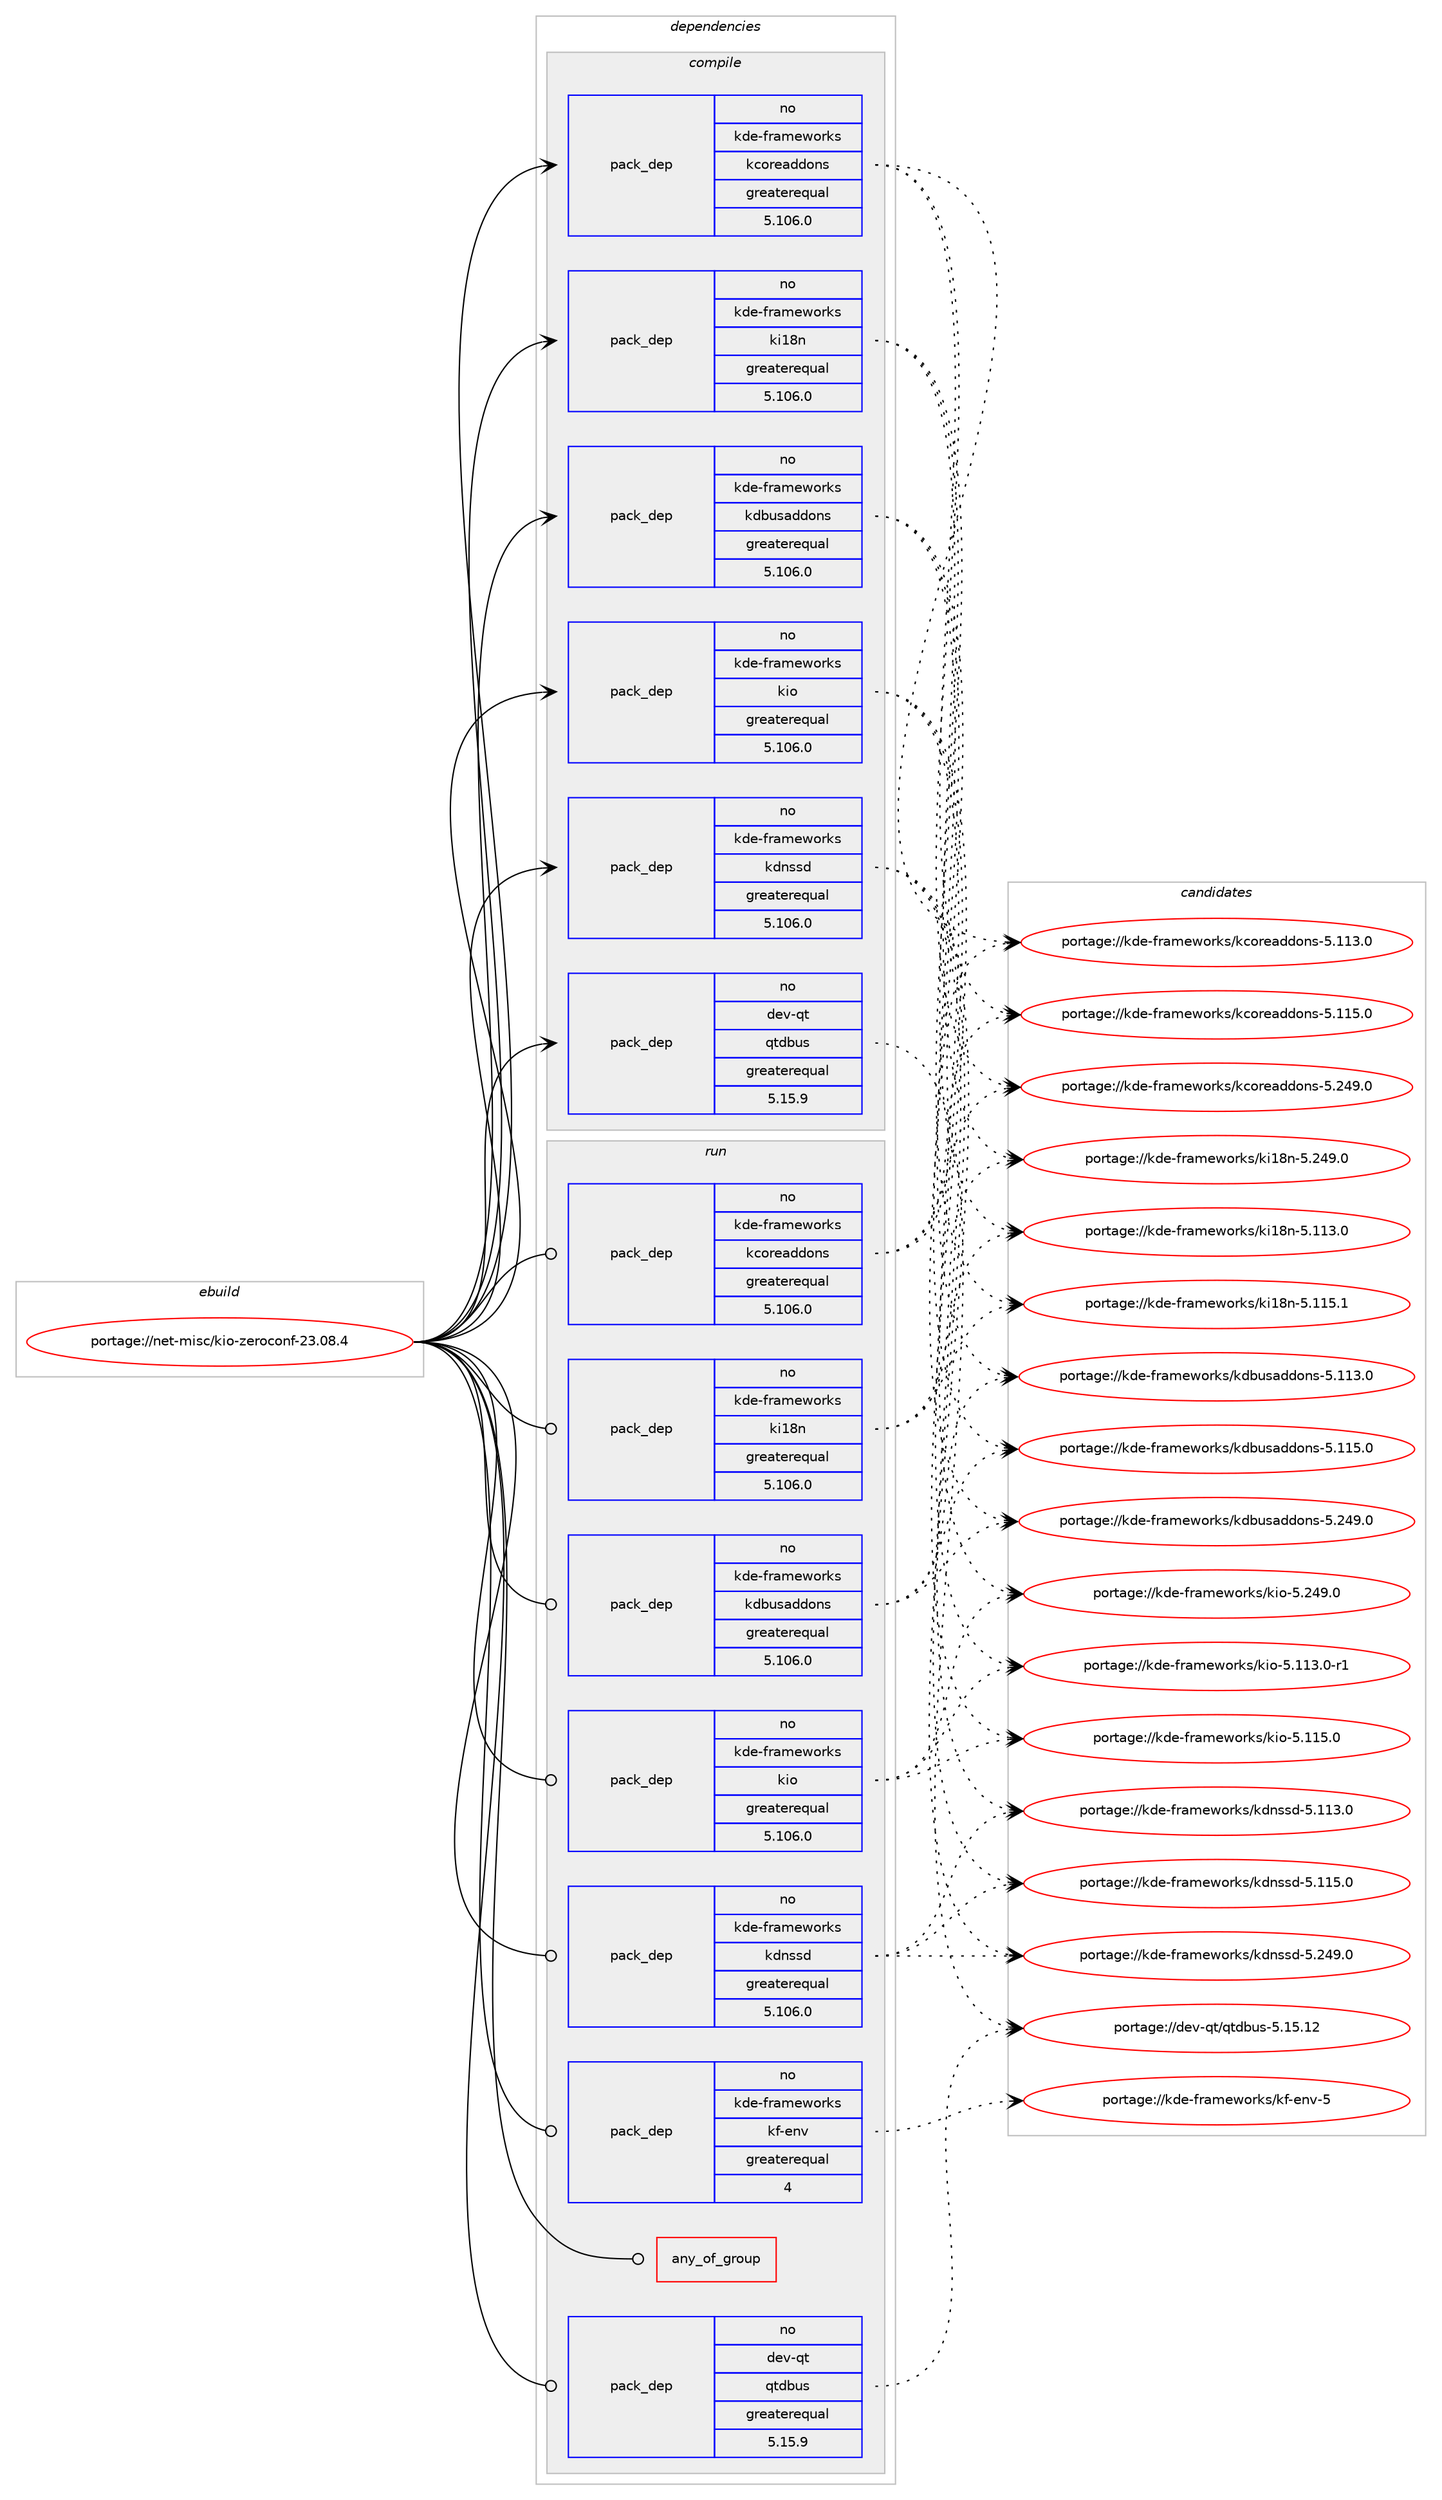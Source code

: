 digraph prolog {

# *************
# Graph options
# *************

newrank=true;
concentrate=true;
compound=true;
graph [rankdir=LR,fontname=Helvetica,fontsize=10,ranksep=1.5];#, ranksep=2.5, nodesep=0.2];
edge  [arrowhead=vee];
node  [fontname=Helvetica,fontsize=10];

# **********
# The ebuild
# **********

subgraph cluster_leftcol {
color=gray;
rank=same;
label=<<i>ebuild</i>>;
id [label="portage://net-misc/kio-zeroconf-23.08.4", color=red, width=4, href="../net-misc/kio-zeroconf-23.08.4.svg"];
}

# ****************
# The dependencies
# ****************

subgraph cluster_midcol {
color=gray;
label=<<i>dependencies</i>>;
subgraph cluster_compile {
fillcolor="#eeeeee";
style=filled;
label=<<i>compile</i>>;
# *** BEGIN UNKNOWN DEPENDENCY TYPE (TODO) ***
# id -> package_dependency(portage://net-misc/kio-zeroconf-23.08.4,install,no,dev-qt,qtcore,none,[,,],[slot(5)],[])
# *** END UNKNOWN DEPENDENCY TYPE (TODO) ***

subgraph pack2812 {
dependency8964 [label=<<TABLE BORDER="0" CELLBORDER="1" CELLSPACING="0" CELLPADDING="4" WIDTH="220"><TR><TD ROWSPAN="6" CELLPADDING="30">pack_dep</TD></TR><TR><TD WIDTH="110">no</TD></TR><TR><TD>dev-qt</TD></TR><TR><TD>qtdbus</TD></TR><TR><TD>greaterequal</TD></TR><TR><TD>5.15.9</TD></TR></TABLE>>, shape=none, color=blue];
}
id:e -> dependency8964:w [weight=20,style="solid",arrowhead="vee"];
subgraph pack2813 {
dependency8965 [label=<<TABLE BORDER="0" CELLBORDER="1" CELLSPACING="0" CELLPADDING="4" WIDTH="220"><TR><TD ROWSPAN="6" CELLPADDING="30">pack_dep</TD></TR><TR><TD WIDTH="110">no</TD></TR><TR><TD>kde-frameworks</TD></TR><TR><TD>kcoreaddons</TD></TR><TR><TD>greaterequal</TD></TR><TR><TD>5.106.0</TD></TR></TABLE>>, shape=none, color=blue];
}
id:e -> dependency8965:w [weight=20,style="solid",arrowhead="vee"];
subgraph pack2814 {
dependency8966 [label=<<TABLE BORDER="0" CELLBORDER="1" CELLSPACING="0" CELLPADDING="4" WIDTH="220"><TR><TD ROWSPAN="6" CELLPADDING="30">pack_dep</TD></TR><TR><TD WIDTH="110">no</TD></TR><TR><TD>kde-frameworks</TD></TR><TR><TD>kdbusaddons</TD></TR><TR><TD>greaterequal</TD></TR><TR><TD>5.106.0</TD></TR></TABLE>>, shape=none, color=blue];
}
id:e -> dependency8966:w [weight=20,style="solid",arrowhead="vee"];
subgraph pack2815 {
dependency8967 [label=<<TABLE BORDER="0" CELLBORDER="1" CELLSPACING="0" CELLPADDING="4" WIDTH="220"><TR><TD ROWSPAN="6" CELLPADDING="30">pack_dep</TD></TR><TR><TD WIDTH="110">no</TD></TR><TR><TD>kde-frameworks</TD></TR><TR><TD>kdnssd</TD></TR><TR><TD>greaterequal</TD></TR><TR><TD>5.106.0</TD></TR></TABLE>>, shape=none, color=blue];
}
id:e -> dependency8967:w [weight=20,style="solid",arrowhead="vee"];
subgraph pack2816 {
dependency8968 [label=<<TABLE BORDER="0" CELLBORDER="1" CELLSPACING="0" CELLPADDING="4" WIDTH="220"><TR><TD ROWSPAN="6" CELLPADDING="30">pack_dep</TD></TR><TR><TD WIDTH="110">no</TD></TR><TR><TD>kde-frameworks</TD></TR><TR><TD>ki18n</TD></TR><TR><TD>greaterequal</TD></TR><TR><TD>5.106.0</TD></TR></TABLE>>, shape=none, color=blue];
}
id:e -> dependency8968:w [weight=20,style="solid",arrowhead="vee"];
subgraph pack2817 {
dependency8969 [label=<<TABLE BORDER="0" CELLBORDER="1" CELLSPACING="0" CELLPADDING="4" WIDTH="220"><TR><TD ROWSPAN="6" CELLPADDING="30">pack_dep</TD></TR><TR><TD WIDTH="110">no</TD></TR><TR><TD>kde-frameworks</TD></TR><TR><TD>kio</TD></TR><TR><TD>greaterequal</TD></TR><TR><TD>5.106.0</TD></TR></TABLE>>, shape=none, color=blue];
}
id:e -> dependency8969:w [weight=20,style="solid",arrowhead="vee"];
}
subgraph cluster_compileandrun {
fillcolor="#eeeeee";
style=filled;
label=<<i>compile and run</i>>;
}
subgraph cluster_run {
fillcolor="#eeeeee";
style=filled;
label=<<i>run</i>>;
subgraph any67 {
dependency8970 [label=<<TABLE BORDER="0" CELLBORDER="1" CELLSPACING="0" CELLPADDING="4"><TR><TD CELLPADDING="10">any_of_group</TD></TR></TABLE>>, shape=none, color=red];# *** BEGIN UNKNOWN DEPENDENCY TYPE (TODO) ***
# dependency8970 -> package_dependency(portage://net-misc/kio-zeroconf-23.08.4,run,no,kde-frameworks,breeze-icons,none,[,,],any_different_slot,[])
# *** END UNKNOWN DEPENDENCY TYPE (TODO) ***

# *** BEGIN UNKNOWN DEPENDENCY TYPE (TODO) ***
# dependency8970 -> package_dependency(portage://net-misc/kio-zeroconf-23.08.4,run,no,kde-frameworks,oxygen-icons,none,[,,],any_different_slot,[])
# *** END UNKNOWN DEPENDENCY TYPE (TODO) ***

}
id:e -> dependency8970:w [weight=20,style="solid",arrowhead="odot"];
# *** BEGIN UNKNOWN DEPENDENCY TYPE (TODO) ***
# id -> package_dependency(portage://net-misc/kio-zeroconf-23.08.4,run,no,dev-qt,qtcore,none,[,,],[slot(5)],[])
# *** END UNKNOWN DEPENDENCY TYPE (TODO) ***

subgraph pack2818 {
dependency8971 [label=<<TABLE BORDER="0" CELLBORDER="1" CELLSPACING="0" CELLPADDING="4" WIDTH="220"><TR><TD ROWSPAN="6" CELLPADDING="30">pack_dep</TD></TR><TR><TD WIDTH="110">no</TD></TR><TR><TD>dev-qt</TD></TR><TR><TD>qtdbus</TD></TR><TR><TD>greaterequal</TD></TR><TR><TD>5.15.9</TD></TR></TABLE>>, shape=none, color=blue];
}
id:e -> dependency8971:w [weight=20,style="solid",arrowhead="odot"];
subgraph pack2819 {
dependency8972 [label=<<TABLE BORDER="0" CELLBORDER="1" CELLSPACING="0" CELLPADDING="4" WIDTH="220"><TR><TD ROWSPAN="6" CELLPADDING="30">pack_dep</TD></TR><TR><TD WIDTH="110">no</TD></TR><TR><TD>kde-frameworks</TD></TR><TR><TD>kcoreaddons</TD></TR><TR><TD>greaterequal</TD></TR><TR><TD>5.106.0</TD></TR></TABLE>>, shape=none, color=blue];
}
id:e -> dependency8972:w [weight=20,style="solid",arrowhead="odot"];
subgraph pack2820 {
dependency8973 [label=<<TABLE BORDER="0" CELLBORDER="1" CELLSPACING="0" CELLPADDING="4" WIDTH="220"><TR><TD ROWSPAN="6" CELLPADDING="30">pack_dep</TD></TR><TR><TD WIDTH="110">no</TD></TR><TR><TD>kde-frameworks</TD></TR><TR><TD>kdbusaddons</TD></TR><TR><TD>greaterequal</TD></TR><TR><TD>5.106.0</TD></TR></TABLE>>, shape=none, color=blue];
}
id:e -> dependency8973:w [weight=20,style="solid",arrowhead="odot"];
subgraph pack2821 {
dependency8974 [label=<<TABLE BORDER="0" CELLBORDER="1" CELLSPACING="0" CELLPADDING="4" WIDTH="220"><TR><TD ROWSPAN="6" CELLPADDING="30">pack_dep</TD></TR><TR><TD WIDTH="110">no</TD></TR><TR><TD>kde-frameworks</TD></TR><TR><TD>kdnssd</TD></TR><TR><TD>greaterequal</TD></TR><TR><TD>5.106.0</TD></TR></TABLE>>, shape=none, color=blue];
}
id:e -> dependency8974:w [weight=20,style="solid",arrowhead="odot"];
subgraph pack2822 {
dependency8975 [label=<<TABLE BORDER="0" CELLBORDER="1" CELLSPACING="0" CELLPADDING="4" WIDTH="220"><TR><TD ROWSPAN="6" CELLPADDING="30">pack_dep</TD></TR><TR><TD WIDTH="110">no</TD></TR><TR><TD>kde-frameworks</TD></TR><TR><TD>kf-env</TD></TR><TR><TD>greaterequal</TD></TR><TR><TD>4</TD></TR></TABLE>>, shape=none, color=blue];
}
id:e -> dependency8975:w [weight=20,style="solid",arrowhead="odot"];
subgraph pack2823 {
dependency8976 [label=<<TABLE BORDER="0" CELLBORDER="1" CELLSPACING="0" CELLPADDING="4" WIDTH="220"><TR><TD ROWSPAN="6" CELLPADDING="30">pack_dep</TD></TR><TR><TD WIDTH="110">no</TD></TR><TR><TD>kde-frameworks</TD></TR><TR><TD>ki18n</TD></TR><TR><TD>greaterequal</TD></TR><TR><TD>5.106.0</TD></TR></TABLE>>, shape=none, color=blue];
}
id:e -> dependency8976:w [weight=20,style="solid",arrowhead="odot"];
subgraph pack2824 {
dependency8977 [label=<<TABLE BORDER="0" CELLBORDER="1" CELLSPACING="0" CELLPADDING="4" WIDTH="220"><TR><TD ROWSPAN="6" CELLPADDING="30">pack_dep</TD></TR><TR><TD WIDTH="110">no</TD></TR><TR><TD>kde-frameworks</TD></TR><TR><TD>kio</TD></TR><TR><TD>greaterequal</TD></TR><TR><TD>5.106.0</TD></TR></TABLE>>, shape=none, color=blue];
}
id:e -> dependency8977:w [weight=20,style="solid",arrowhead="odot"];
}
}

# **************
# The candidates
# **************

subgraph cluster_choices {
rank=same;
color=gray;
label=<<i>candidates</i>>;

subgraph choice2812 {
color=black;
nodesep=1;
choice1001011184511311647113116100981171154553464953464950 [label="portage://dev-qt/qtdbus-5.15.12", color=red, width=4,href="../dev-qt/qtdbus-5.15.12.svg"];
dependency8964:e -> choice1001011184511311647113116100981171154553464953464950:w [style=dotted,weight="100"];
}
subgraph choice2813 {
color=black;
nodesep=1;
choice10710010145102114971091011191111141071154710799111114101971001001111101154553464949514648 [label="portage://kde-frameworks/kcoreaddons-5.113.0", color=red, width=4,href="../kde-frameworks/kcoreaddons-5.113.0.svg"];
choice10710010145102114971091011191111141071154710799111114101971001001111101154553464949534648 [label="portage://kde-frameworks/kcoreaddons-5.115.0", color=red, width=4,href="../kde-frameworks/kcoreaddons-5.115.0.svg"];
choice10710010145102114971091011191111141071154710799111114101971001001111101154553465052574648 [label="portage://kde-frameworks/kcoreaddons-5.249.0", color=red, width=4,href="../kde-frameworks/kcoreaddons-5.249.0.svg"];
dependency8965:e -> choice10710010145102114971091011191111141071154710799111114101971001001111101154553464949514648:w [style=dotted,weight="100"];
dependency8965:e -> choice10710010145102114971091011191111141071154710799111114101971001001111101154553464949534648:w [style=dotted,weight="100"];
dependency8965:e -> choice10710010145102114971091011191111141071154710799111114101971001001111101154553465052574648:w [style=dotted,weight="100"];
}
subgraph choice2814 {
color=black;
nodesep=1;
choice10710010145102114971091011191111141071154710710098117115971001001111101154553464949514648 [label="portage://kde-frameworks/kdbusaddons-5.113.0", color=red, width=4,href="../kde-frameworks/kdbusaddons-5.113.0.svg"];
choice10710010145102114971091011191111141071154710710098117115971001001111101154553464949534648 [label="portage://kde-frameworks/kdbusaddons-5.115.0", color=red, width=4,href="../kde-frameworks/kdbusaddons-5.115.0.svg"];
choice10710010145102114971091011191111141071154710710098117115971001001111101154553465052574648 [label="portage://kde-frameworks/kdbusaddons-5.249.0", color=red, width=4,href="../kde-frameworks/kdbusaddons-5.249.0.svg"];
dependency8966:e -> choice10710010145102114971091011191111141071154710710098117115971001001111101154553464949514648:w [style=dotted,weight="100"];
dependency8966:e -> choice10710010145102114971091011191111141071154710710098117115971001001111101154553464949534648:w [style=dotted,weight="100"];
dependency8966:e -> choice10710010145102114971091011191111141071154710710098117115971001001111101154553465052574648:w [style=dotted,weight="100"];
}
subgraph choice2815 {
color=black;
nodesep=1;
choice1071001014510211497109101119111114107115471071001101151151004553464949514648 [label="portage://kde-frameworks/kdnssd-5.113.0", color=red, width=4,href="../kde-frameworks/kdnssd-5.113.0.svg"];
choice1071001014510211497109101119111114107115471071001101151151004553464949534648 [label="portage://kde-frameworks/kdnssd-5.115.0", color=red, width=4,href="../kde-frameworks/kdnssd-5.115.0.svg"];
choice1071001014510211497109101119111114107115471071001101151151004553465052574648 [label="portage://kde-frameworks/kdnssd-5.249.0", color=red, width=4,href="../kde-frameworks/kdnssd-5.249.0.svg"];
dependency8967:e -> choice1071001014510211497109101119111114107115471071001101151151004553464949514648:w [style=dotted,weight="100"];
dependency8967:e -> choice1071001014510211497109101119111114107115471071001101151151004553464949534648:w [style=dotted,weight="100"];
dependency8967:e -> choice1071001014510211497109101119111114107115471071001101151151004553465052574648:w [style=dotted,weight="100"];
}
subgraph choice2816 {
color=black;
nodesep=1;
choice10710010145102114971091011191111141071154710710549561104553464949514648 [label="portage://kde-frameworks/ki18n-5.113.0", color=red, width=4,href="../kde-frameworks/ki18n-5.113.0.svg"];
choice10710010145102114971091011191111141071154710710549561104553464949534649 [label="portage://kde-frameworks/ki18n-5.115.1", color=red, width=4,href="../kde-frameworks/ki18n-5.115.1.svg"];
choice10710010145102114971091011191111141071154710710549561104553465052574648 [label="portage://kde-frameworks/ki18n-5.249.0", color=red, width=4,href="../kde-frameworks/ki18n-5.249.0.svg"];
dependency8968:e -> choice10710010145102114971091011191111141071154710710549561104553464949514648:w [style=dotted,weight="100"];
dependency8968:e -> choice10710010145102114971091011191111141071154710710549561104553464949534649:w [style=dotted,weight="100"];
dependency8968:e -> choice10710010145102114971091011191111141071154710710549561104553465052574648:w [style=dotted,weight="100"];
}
subgraph choice2817 {
color=black;
nodesep=1;
choice10710010145102114971091011191111141071154710710511145534649495146484511449 [label="portage://kde-frameworks/kio-5.113.0-r1", color=red, width=4,href="../kde-frameworks/kio-5.113.0-r1.svg"];
choice1071001014510211497109101119111114107115471071051114553464949534648 [label="portage://kde-frameworks/kio-5.115.0", color=red, width=4,href="../kde-frameworks/kio-5.115.0.svg"];
choice1071001014510211497109101119111114107115471071051114553465052574648 [label="portage://kde-frameworks/kio-5.249.0", color=red, width=4,href="../kde-frameworks/kio-5.249.0.svg"];
dependency8969:e -> choice10710010145102114971091011191111141071154710710511145534649495146484511449:w [style=dotted,weight="100"];
dependency8969:e -> choice1071001014510211497109101119111114107115471071051114553464949534648:w [style=dotted,weight="100"];
dependency8969:e -> choice1071001014510211497109101119111114107115471071051114553465052574648:w [style=dotted,weight="100"];
}
subgraph choice2818 {
color=black;
nodesep=1;
choice1001011184511311647113116100981171154553464953464950 [label="portage://dev-qt/qtdbus-5.15.12", color=red, width=4,href="../dev-qt/qtdbus-5.15.12.svg"];
dependency8971:e -> choice1001011184511311647113116100981171154553464953464950:w [style=dotted,weight="100"];
}
subgraph choice2819 {
color=black;
nodesep=1;
choice10710010145102114971091011191111141071154710799111114101971001001111101154553464949514648 [label="portage://kde-frameworks/kcoreaddons-5.113.0", color=red, width=4,href="../kde-frameworks/kcoreaddons-5.113.0.svg"];
choice10710010145102114971091011191111141071154710799111114101971001001111101154553464949534648 [label="portage://kde-frameworks/kcoreaddons-5.115.0", color=red, width=4,href="../kde-frameworks/kcoreaddons-5.115.0.svg"];
choice10710010145102114971091011191111141071154710799111114101971001001111101154553465052574648 [label="portage://kde-frameworks/kcoreaddons-5.249.0", color=red, width=4,href="../kde-frameworks/kcoreaddons-5.249.0.svg"];
dependency8972:e -> choice10710010145102114971091011191111141071154710799111114101971001001111101154553464949514648:w [style=dotted,weight="100"];
dependency8972:e -> choice10710010145102114971091011191111141071154710799111114101971001001111101154553464949534648:w [style=dotted,weight="100"];
dependency8972:e -> choice10710010145102114971091011191111141071154710799111114101971001001111101154553465052574648:w [style=dotted,weight="100"];
}
subgraph choice2820 {
color=black;
nodesep=1;
choice10710010145102114971091011191111141071154710710098117115971001001111101154553464949514648 [label="portage://kde-frameworks/kdbusaddons-5.113.0", color=red, width=4,href="../kde-frameworks/kdbusaddons-5.113.0.svg"];
choice10710010145102114971091011191111141071154710710098117115971001001111101154553464949534648 [label="portage://kde-frameworks/kdbusaddons-5.115.0", color=red, width=4,href="../kde-frameworks/kdbusaddons-5.115.0.svg"];
choice10710010145102114971091011191111141071154710710098117115971001001111101154553465052574648 [label="portage://kde-frameworks/kdbusaddons-5.249.0", color=red, width=4,href="../kde-frameworks/kdbusaddons-5.249.0.svg"];
dependency8973:e -> choice10710010145102114971091011191111141071154710710098117115971001001111101154553464949514648:w [style=dotted,weight="100"];
dependency8973:e -> choice10710010145102114971091011191111141071154710710098117115971001001111101154553464949534648:w [style=dotted,weight="100"];
dependency8973:e -> choice10710010145102114971091011191111141071154710710098117115971001001111101154553465052574648:w [style=dotted,weight="100"];
}
subgraph choice2821 {
color=black;
nodesep=1;
choice1071001014510211497109101119111114107115471071001101151151004553464949514648 [label="portage://kde-frameworks/kdnssd-5.113.0", color=red, width=4,href="../kde-frameworks/kdnssd-5.113.0.svg"];
choice1071001014510211497109101119111114107115471071001101151151004553464949534648 [label="portage://kde-frameworks/kdnssd-5.115.0", color=red, width=4,href="../kde-frameworks/kdnssd-5.115.0.svg"];
choice1071001014510211497109101119111114107115471071001101151151004553465052574648 [label="portage://kde-frameworks/kdnssd-5.249.0", color=red, width=4,href="../kde-frameworks/kdnssd-5.249.0.svg"];
dependency8974:e -> choice1071001014510211497109101119111114107115471071001101151151004553464949514648:w [style=dotted,weight="100"];
dependency8974:e -> choice1071001014510211497109101119111114107115471071001101151151004553464949534648:w [style=dotted,weight="100"];
dependency8974:e -> choice1071001014510211497109101119111114107115471071001101151151004553465052574648:w [style=dotted,weight="100"];
}
subgraph choice2822 {
color=black;
nodesep=1;
choice107100101451021149710910111911111410711547107102451011101184553 [label="portage://kde-frameworks/kf-env-5", color=red, width=4,href="../kde-frameworks/kf-env-5.svg"];
dependency8975:e -> choice107100101451021149710910111911111410711547107102451011101184553:w [style=dotted,weight="100"];
}
subgraph choice2823 {
color=black;
nodesep=1;
choice10710010145102114971091011191111141071154710710549561104553464949514648 [label="portage://kde-frameworks/ki18n-5.113.0", color=red, width=4,href="../kde-frameworks/ki18n-5.113.0.svg"];
choice10710010145102114971091011191111141071154710710549561104553464949534649 [label="portage://kde-frameworks/ki18n-5.115.1", color=red, width=4,href="../kde-frameworks/ki18n-5.115.1.svg"];
choice10710010145102114971091011191111141071154710710549561104553465052574648 [label="portage://kde-frameworks/ki18n-5.249.0", color=red, width=4,href="../kde-frameworks/ki18n-5.249.0.svg"];
dependency8976:e -> choice10710010145102114971091011191111141071154710710549561104553464949514648:w [style=dotted,weight="100"];
dependency8976:e -> choice10710010145102114971091011191111141071154710710549561104553464949534649:w [style=dotted,weight="100"];
dependency8976:e -> choice10710010145102114971091011191111141071154710710549561104553465052574648:w [style=dotted,weight="100"];
}
subgraph choice2824 {
color=black;
nodesep=1;
choice10710010145102114971091011191111141071154710710511145534649495146484511449 [label="portage://kde-frameworks/kio-5.113.0-r1", color=red, width=4,href="../kde-frameworks/kio-5.113.0-r1.svg"];
choice1071001014510211497109101119111114107115471071051114553464949534648 [label="portage://kde-frameworks/kio-5.115.0", color=red, width=4,href="../kde-frameworks/kio-5.115.0.svg"];
choice1071001014510211497109101119111114107115471071051114553465052574648 [label="portage://kde-frameworks/kio-5.249.0", color=red, width=4,href="../kde-frameworks/kio-5.249.0.svg"];
dependency8977:e -> choice10710010145102114971091011191111141071154710710511145534649495146484511449:w [style=dotted,weight="100"];
dependency8977:e -> choice1071001014510211497109101119111114107115471071051114553464949534648:w [style=dotted,weight="100"];
dependency8977:e -> choice1071001014510211497109101119111114107115471071051114553465052574648:w [style=dotted,weight="100"];
}
}

}

